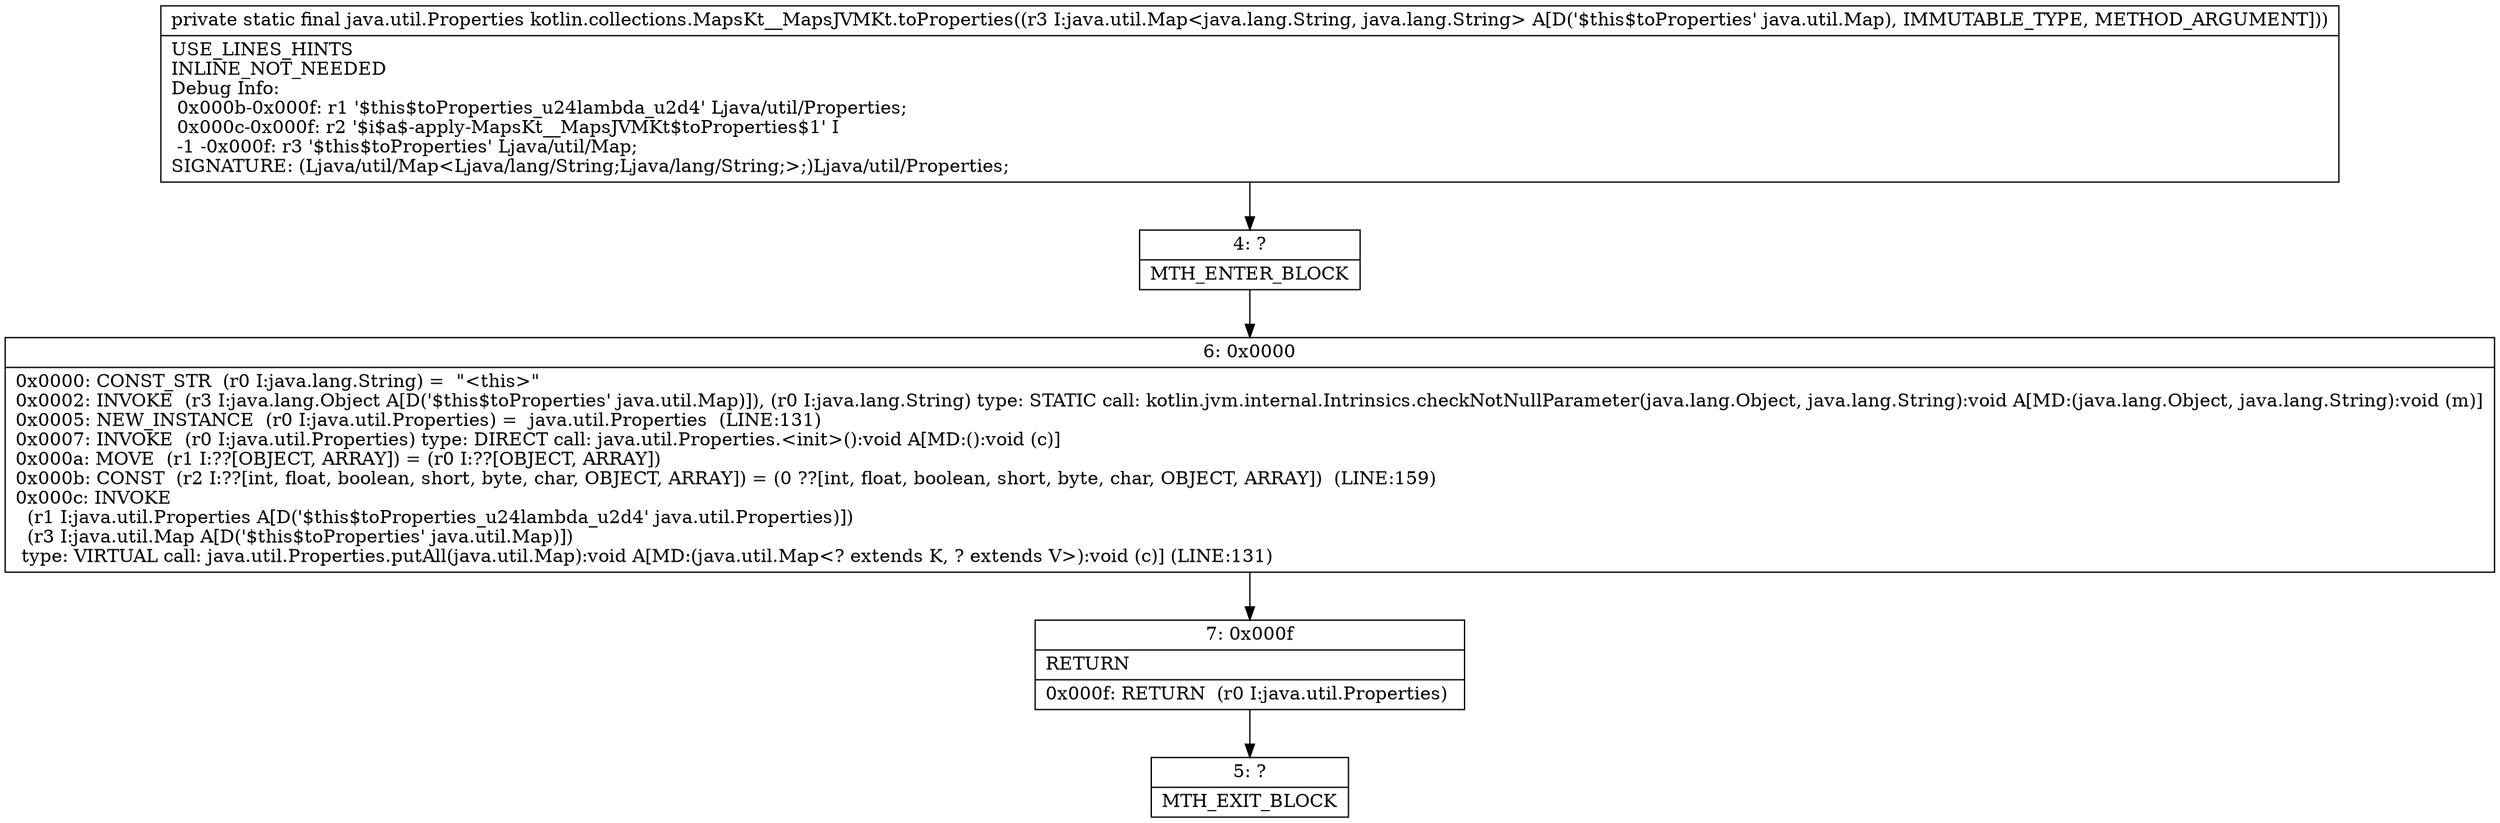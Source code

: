 digraph "CFG forkotlin.collections.MapsKt__MapsJVMKt.toProperties(Ljava\/util\/Map;)Ljava\/util\/Properties;" {
Node_4 [shape=record,label="{4\:\ ?|MTH_ENTER_BLOCK\l}"];
Node_6 [shape=record,label="{6\:\ 0x0000|0x0000: CONST_STR  (r0 I:java.lang.String) =  \"\<this\>\" \l0x0002: INVOKE  (r3 I:java.lang.Object A[D('$this$toProperties' java.util.Map)]), (r0 I:java.lang.String) type: STATIC call: kotlin.jvm.internal.Intrinsics.checkNotNullParameter(java.lang.Object, java.lang.String):void A[MD:(java.lang.Object, java.lang.String):void (m)]\l0x0005: NEW_INSTANCE  (r0 I:java.util.Properties) =  java.util.Properties  (LINE:131)\l0x0007: INVOKE  (r0 I:java.util.Properties) type: DIRECT call: java.util.Properties.\<init\>():void A[MD:():void (c)]\l0x000a: MOVE  (r1 I:??[OBJECT, ARRAY]) = (r0 I:??[OBJECT, ARRAY]) \l0x000b: CONST  (r2 I:??[int, float, boolean, short, byte, char, OBJECT, ARRAY]) = (0 ??[int, float, boolean, short, byte, char, OBJECT, ARRAY])  (LINE:159)\l0x000c: INVOKE  \l  (r1 I:java.util.Properties A[D('$this$toProperties_u24lambda_u2d4' java.util.Properties)])\l  (r3 I:java.util.Map A[D('$this$toProperties' java.util.Map)])\l type: VIRTUAL call: java.util.Properties.putAll(java.util.Map):void A[MD:(java.util.Map\<? extends K, ? extends V\>):void (c)] (LINE:131)\l}"];
Node_7 [shape=record,label="{7\:\ 0x000f|RETURN\l|0x000f: RETURN  (r0 I:java.util.Properties) \l}"];
Node_5 [shape=record,label="{5\:\ ?|MTH_EXIT_BLOCK\l}"];
MethodNode[shape=record,label="{private static final java.util.Properties kotlin.collections.MapsKt__MapsJVMKt.toProperties((r3 I:java.util.Map\<java.lang.String, java.lang.String\> A[D('$this$toProperties' java.util.Map), IMMUTABLE_TYPE, METHOD_ARGUMENT]))  | USE_LINES_HINTS\lINLINE_NOT_NEEDED\lDebug Info:\l  0x000b\-0x000f: r1 '$this$toProperties_u24lambda_u2d4' Ljava\/util\/Properties;\l  0x000c\-0x000f: r2 '$i$a$\-apply\-MapsKt__MapsJVMKt$toProperties$1' I\l  \-1 \-0x000f: r3 '$this$toProperties' Ljava\/util\/Map;\lSIGNATURE: (Ljava\/util\/Map\<Ljava\/lang\/String;Ljava\/lang\/String;\>;)Ljava\/util\/Properties;\l}"];
MethodNode -> Node_4;Node_4 -> Node_6;
Node_6 -> Node_7;
Node_7 -> Node_5;
}

